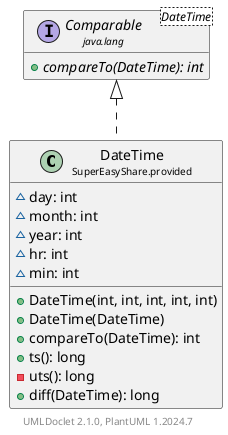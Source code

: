 @startuml
    set namespaceSeparator none
    hide empty fields
    hide empty methods

    class "<size:14>DateTime\n<size:10>SuperEasyShare.provided" as SuperEasyShare.provided.DateTime [[DateTime.html]] {
        ~day: int
        ~month: int
        ~year: int
        ~hr: int
        ~min: int
        +DateTime(int, int, int, int, int)
        +DateTime(DateTime)
        +compareTo(DateTime): int
        +ts(): long
        -uts(): long
        +diff(DateTime): long
    }

    interface "<size:14>Comparable\n<size:10>java.lang" as java.lang.Comparable<DateTime> {
        {abstract} +compareTo(DateTime): int
    }

    java.lang.Comparable <|.. SuperEasyShare.provided.DateTime

    center footer UMLDoclet 2.1.0, PlantUML %version()
@enduml
